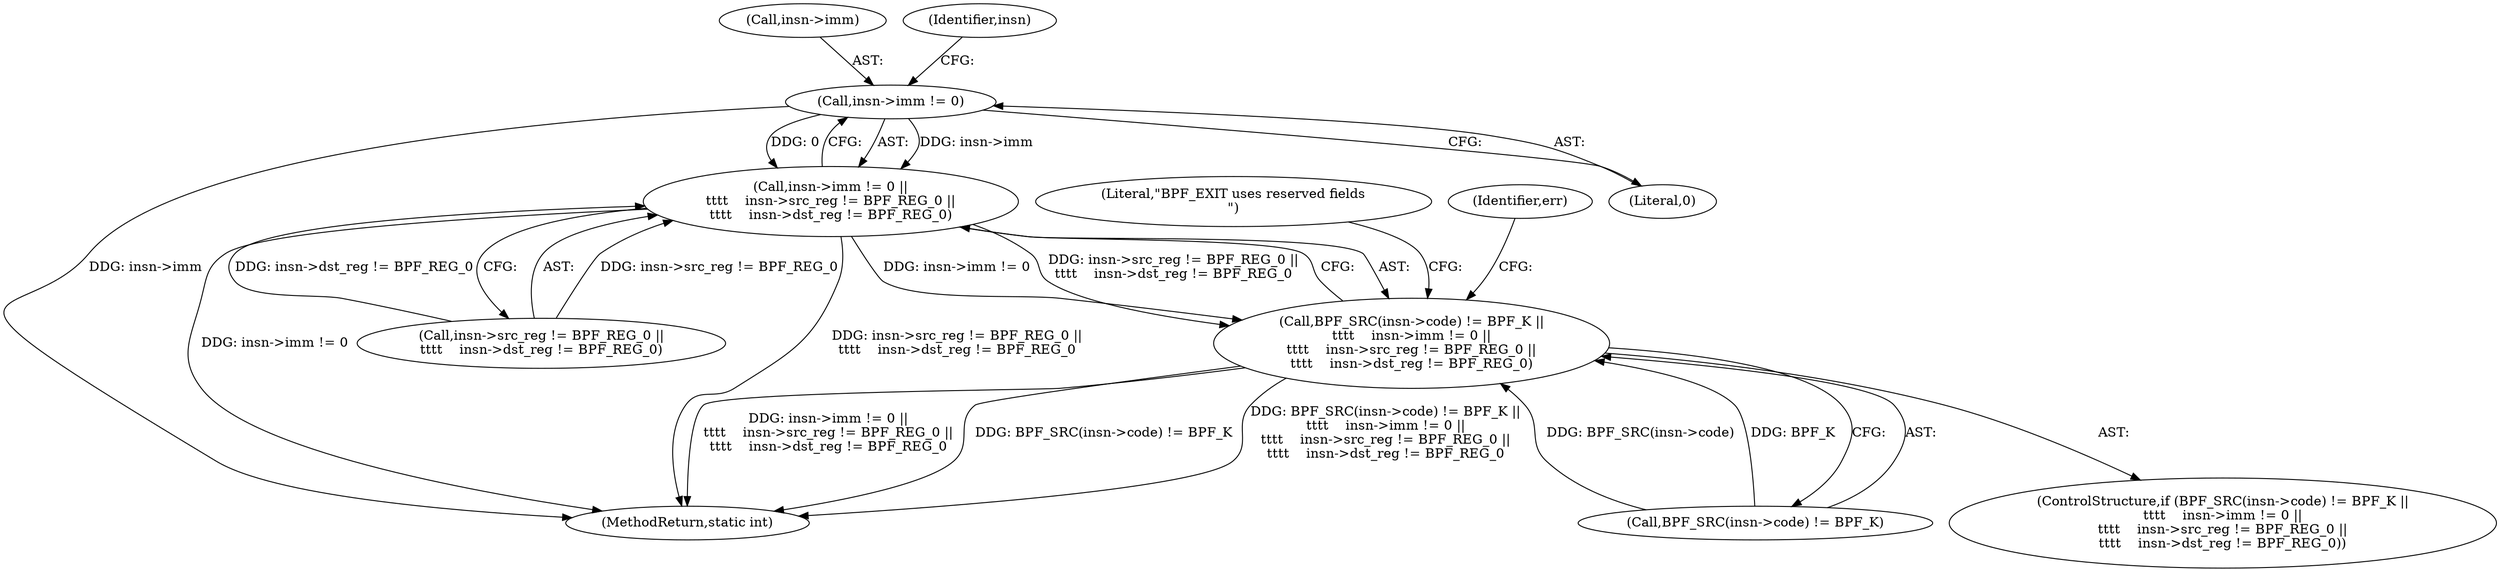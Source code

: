 digraph "0_linux_0d0e57697f162da4aa218b5feafe614fb666db07@pointer" {
"1000696" [label="(Call,insn->imm != 0)"];
"1000695" [label="(Call,insn->imm != 0 ||\n\t\t\t\t    insn->src_reg != BPF_REG_0 ||\n\t\t\t\t    insn->dst_reg != BPF_REG_0)"];
"1000688" [label="(Call,BPF_SRC(insn->code) != BPF_K ||\n\t\t\t\t    insn->imm != 0 ||\n\t\t\t\t    insn->src_reg != BPF_REG_0 ||\n\t\t\t\t    insn->dst_reg != BPF_REG_0)"];
"1000697" [label="(Call,insn->imm)"];
"1000832" [label="(MethodReturn,static int)"];
"1000719" [label="(Identifier,err)"];
"1000687" [label="(ControlStructure,if (BPF_SRC(insn->code) != BPF_K ||\n\t\t\t\t    insn->imm != 0 ||\n\t\t\t\t    insn->src_reg != BPF_REG_0 ||\n\t\t\t\t    insn->dst_reg != BPF_REG_0))"];
"1000701" [label="(Call,insn->src_reg != BPF_REG_0 ||\n\t\t\t\t    insn->dst_reg != BPF_REG_0)"];
"1000704" [label="(Identifier,insn)"];
"1000696" [label="(Call,insn->imm != 0)"];
"1000688" [label="(Call,BPF_SRC(insn->code) != BPF_K ||\n\t\t\t\t    insn->imm != 0 ||\n\t\t\t\t    insn->src_reg != BPF_REG_0 ||\n\t\t\t\t    insn->dst_reg != BPF_REG_0)"];
"1000695" [label="(Call,insn->imm != 0 ||\n\t\t\t\t    insn->src_reg != BPF_REG_0 ||\n\t\t\t\t    insn->dst_reg != BPF_REG_0)"];
"1000714" [label="(Literal,\"BPF_EXIT uses reserved fields\n\")"];
"1000689" [label="(Call,BPF_SRC(insn->code) != BPF_K)"];
"1000700" [label="(Literal,0)"];
"1000696" -> "1000695"  [label="AST: "];
"1000696" -> "1000700"  [label="CFG: "];
"1000697" -> "1000696"  [label="AST: "];
"1000700" -> "1000696"  [label="AST: "];
"1000704" -> "1000696"  [label="CFG: "];
"1000695" -> "1000696"  [label="CFG: "];
"1000696" -> "1000832"  [label="DDG: insn->imm"];
"1000696" -> "1000695"  [label="DDG: insn->imm"];
"1000696" -> "1000695"  [label="DDG: 0"];
"1000695" -> "1000688"  [label="AST: "];
"1000695" -> "1000701"  [label="CFG: "];
"1000701" -> "1000695"  [label="AST: "];
"1000688" -> "1000695"  [label="CFG: "];
"1000695" -> "1000832"  [label="DDG: insn->imm != 0"];
"1000695" -> "1000832"  [label="DDG: insn->src_reg != BPF_REG_0 ||\n\t\t\t\t    insn->dst_reg != BPF_REG_0"];
"1000695" -> "1000688"  [label="DDG: insn->imm != 0"];
"1000695" -> "1000688"  [label="DDG: insn->src_reg != BPF_REG_0 ||\n\t\t\t\t    insn->dst_reg != BPF_REG_0"];
"1000701" -> "1000695"  [label="DDG: insn->src_reg != BPF_REG_0"];
"1000701" -> "1000695"  [label="DDG: insn->dst_reg != BPF_REG_0"];
"1000688" -> "1000687"  [label="AST: "];
"1000688" -> "1000689"  [label="CFG: "];
"1000689" -> "1000688"  [label="AST: "];
"1000714" -> "1000688"  [label="CFG: "];
"1000719" -> "1000688"  [label="CFG: "];
"1000688" -> "1000832"  [label="DDG: insn->imm != 0 ||\n\t\t\t\t    insn->src_reg != BPF_REG_0 ||\n\t\t\t\t    insn->dst_reg != BPF_REG_0"];
"1000688" -> "1000832"  [label="DDG: BPF_SRC(insn->code) != BPF_K"];
"1000688" -> "1000832"  [label="DDG: BPF_SRC(insn->code) != BPF_K ||\n\t\t\t\t    insn->imm != 0 ||\n\t\t\t\t    insn->src_reg != BPF_REG_0 ||\n\t\t\t\t    insn->dst_reg != BPF_REG_0"];
"1000689" -> "1000688"  [label="DDG: BPF_SRC(insn->code)"];
"1000689" -> "1000688"  [label="DDG: BPF_K"];
}

